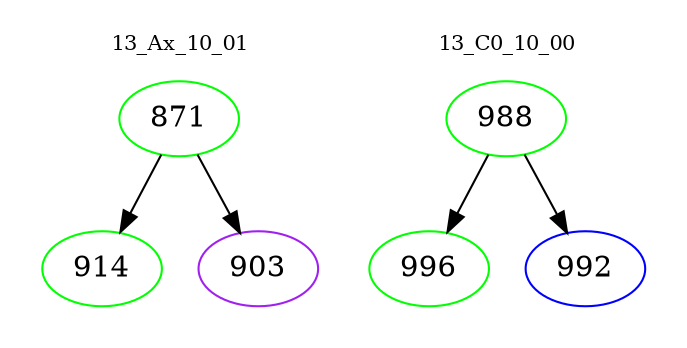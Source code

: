 digraph{
subgraph cluster_0 {
color = white
label = "13_Ax_10_01";
fontsize=10;
T0_871 [label="871", color="green"]
T0_871 -> T0_914 [color="black"]
T0_914 [label="914", color="green"]
T0_871 -> T0_903 [color="black"]
T0_903 [label="903", color="purple"]
}
subgraph cluster_1 {
color = white
label = "13_C0_10_00";
fontsize=10;
T1_988 [label="988", color="green"]
T1_988 -> T1_996 [color="black"]
T1_996 [label="996", color="green"]
T1_988 -> T1_992 [color="black"]
T1_992 [label="992", color="blue"]
}
}
